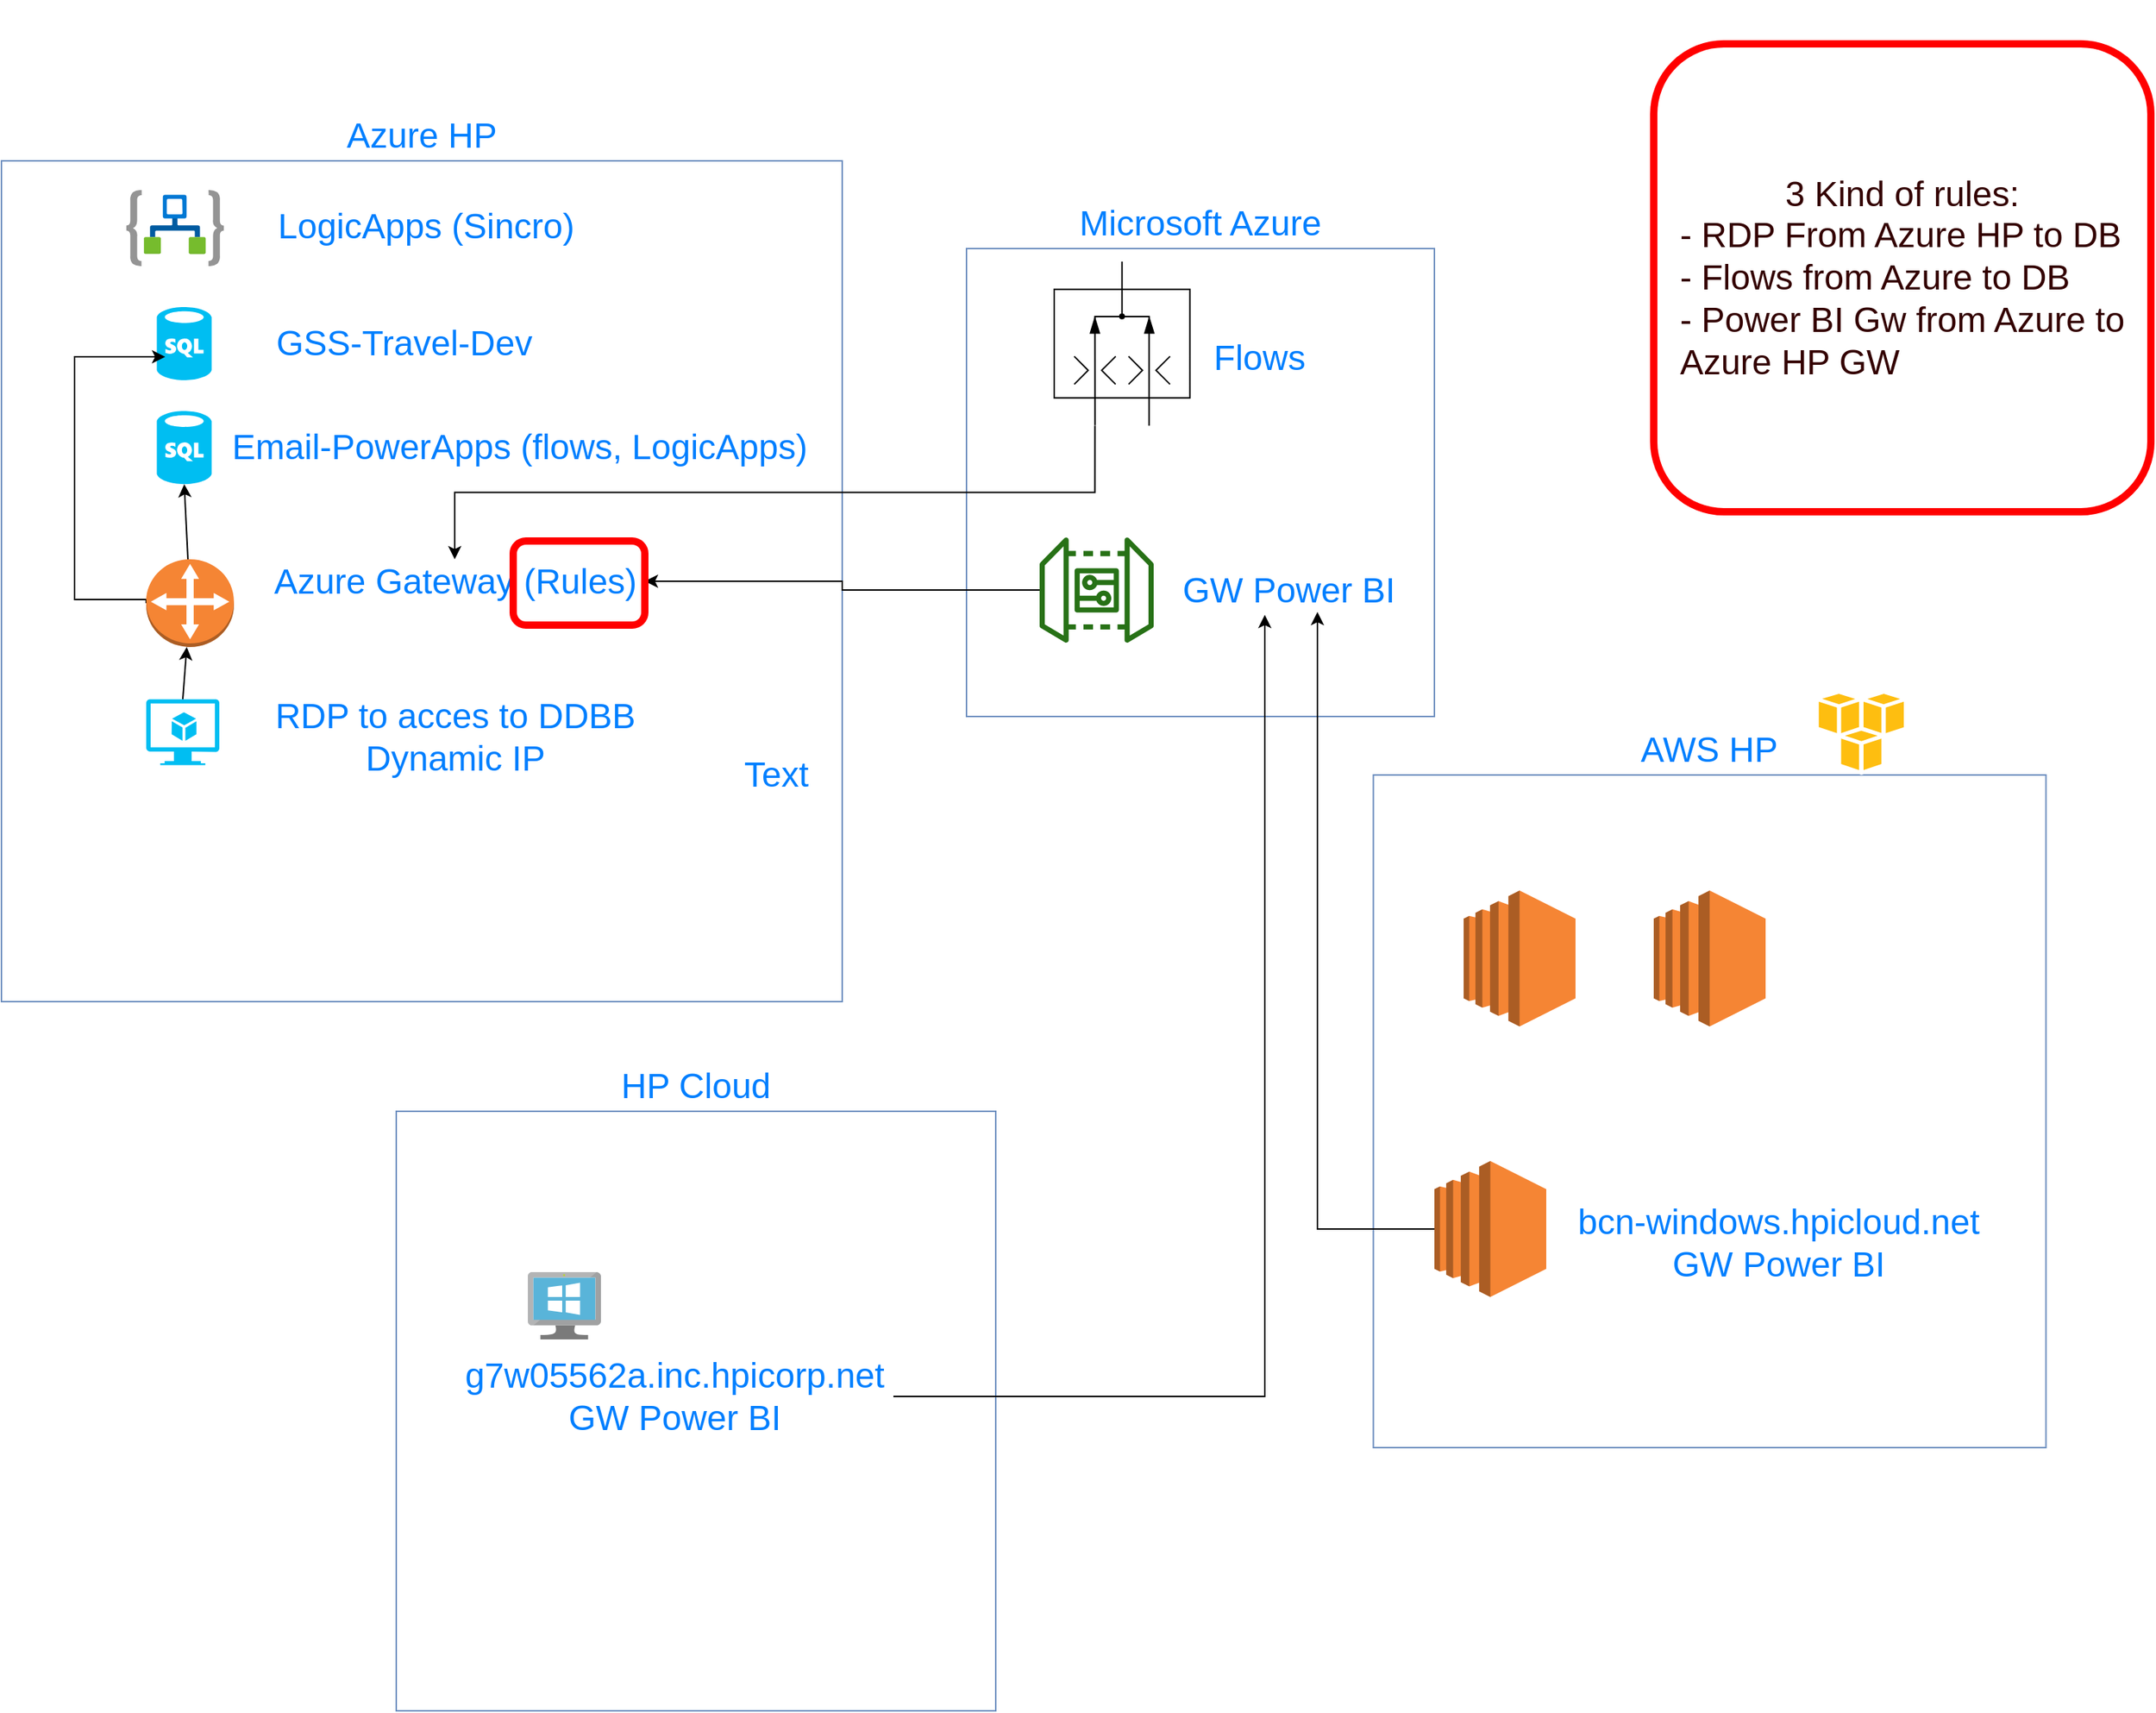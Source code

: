 <mxfile version="14.3.2" type="github">
  <diagram id="rQhccvOxW-MgDgox2bf5" name="Page-1">
    <mxGraphModel dx="2062" dy="1949" grid="1" gridSize="10" guides="1" tooltips="1" connect="1" arrows="1" fold="1" page="1" pageScale="1" pageWidth="1169" pageHeight="827" math="0" shadow="0">
      <root>
        <mxCell id="0" />
        <mxCell id="1" parent="0" />
        <mxCell id="9OuG9oqcYKLen_dDnCQN-1" value="" style="verticalLabelPosition=bottom;html=1;verticalAlign=top;align=center;strokeColor=none;fillColor=#00BEF2;shape=mxgraph.azure.sql_database;" vertex="1" parent="1">
          <mxGeometry x="156.25" y="150" width="37.5" height="50" as="geometry" />
        </mxCell>
        <mxCell id="9OuG9oqcYKLen_dDnCQN-50" style="edgeStyle=none;rounded=0;orthogonalLoop=1;jettySize=auto;html=1;exitX=0.5;exitY=0;exitDx=0;exitDy=0;exitPerimeter=0;fontSize=24;fontColor=#007FFF;" edge="1" parent="1" source="9OuG9oqcYKLen_dDnCQN-2" target="9OuG9oqcYKLen_dDnCQN-34">
          <mxGeometry relative="1" as="geometry" />
        </mxCell>
        <mxCell id="9OuG9oqcYKLen_dDnCQN-51" style="edgeStyle=orthogonalEdgeStyle;rounded=0;orthogonalLoop=1;jettySize=auto;html=1;entryX=0.153;entryY=0.68;entryDx=0;entryDy=0;entryPerimeter=0;fontSize=24;fontColor=#007FFF;exitX=0;exitY=0.5;exitDx=0;exitDy=0;exitPerimeter=0;" edge="1" parent="1" source="9OuG9oqcYKLen_dDnCQN-34" target="9OuG9oqcYKLen_dDnCQN-1">
          <mxGeometry relative="1" as="geometry">
            <Array as="points">
              <mxPoint x="149" y="350" />
              <mxPoint x="100" y="350" />
              <mxPoint x="100" y="184" />
            </Array>
          </mxGeometry>
        </mxCell>
        <mxCell id="9OuG9oqcYKLen_dDnCQN-2" value="" style="verticalLabelPosition=bottom;html=1;verticalAlign=top;align=center;strokeColor=none;fillColor=#00BEF2;shape=mxgraph.azure.virtual_machine_feature;pointerEvents=1;" vertex="1" parent="1">
          <mxGeometry x="149" y="418.3" width="50" height="45" as="geometry" />
        </mxCell>
        <mxCell id="9OuG9oqcYKLen_dDnCQN-3" value="" style="aspect=fixed;html=1;points=[];align=center;image;fontSize=12;image=img/lib/azure2/iot/Logic_Apps.svg;" vertex="1" parent="1">
          <mxGeometry x="135.25" y="70" width="67" height="52" as="geometry" />
        </mxCell>
        <mxCell id="9OuG9oqcYKLen_dDnCQN-4" value="Azure HP" style="whiteSpace=wrap;html=1;aspect=fixed;strokeColor=#6c8ebf;fillColor=none;labelPosition=center;verticalLabelPosition=top;align=center;verticalAlign=bottom;fontColor=#007FFF;fontSize=24;" vertex="1" parent="1">
          <mxGeometry x="50" y="50" width="575" height="575" as="geometry" />
        </mxCell>
        <mxCell id="9OuG9oqcYKLen_dDnCQN-6" value="HP Cloud" style="whiteSpace=wrap;html=1;aspect=fixed;strokeColor=#6c8ebf;fillColor=none;labelPosition=center;verticalLabelPosition=top;align=center;verticalAlign=bottom;fontColor=#007FFF;fontSize=24;" vertex="1" parent="1">
          <mxGeometry x="320" y="700" width="410" height="410" as="geometry" />
        </mxCell>
        <mxCell id="9OuG9oqcYKLen_dDnCQN-7" value="AWS HP" style="whiteSpace=wrap;html=1;aspect=fixed;strokeColor=#6c8ebf;fillColor=none;labelPosition=center;verticalLabelPosition=top;align=center;verticalAlign=bottom;fontColor=#007FFF;fontSize=24;" vertex="1" parent="1">
          <mxGeometry x="988.25" y="470" width="460" height="460" as="geometry" />
        </mxCell>
        <mxCell id="9OuG9oqcYKLen_dDnCQN-9" value="" style="aspect=fixed;html=1;points=[];align=center;image;fontSize=12;image=img/lib/mscae/VirtualMachineWindows.svg;fillColor=none;" vertex="1" parent="1">
          <mxGeometry x="410" y="810" width="50" height="46" as="geometry" />
        </mxCell>
        <mxCell id="9OuG9oqcYKLen_dDnCQN-11" value="" style="outlineConnect=0;dashed=0;verticalLabelPosition=bottom;verticalAlign=top;align=center;html=1;shape=mxgraph.aws3.ec2;fillColor=#F58534;gradientColor=none;fontSize=24;fontColor=#007FFF;" vertex="1" parent="1">
          <mxGeometry x="1180" y="549" width="76.5" height="93" as="geometry" />
        </mxCell>
        <mxCell id="9OuG9oqcYKLen_dDnCQN-12" value="" style="outlineConnect=0;dashed=0;verticalLabelPosition=bottom;verticalAlign=top;align=center;html=1;shape=mxgraph.aws3.ec2;fillColor=#F58534;gradientColor=none;fontSize=24;fontColor=#007FFF;" vertex="1" parent="1">
          <mxGeometry x="1050" y="549" width="76.5" height="93" as="geometry" />
        </mxCell>
        <mxCell id="9OuG9oqcYKLen_dDnCQN-13" value="" style="outlineConnect=0;dashed=0;verticalLabelPosition=bottom;verticalAlign=top;align=center;html=1;shape=mxgraph.aws3.ec2;fillColor=#F58534;gradientColor=none;fontSize=24;fontColor=#007FFF;" vertex="1" parent="1">
          <mxGeometry x="1030" y="734" width="76.5" height="93" as="geometry" />
        </mxCell>
        <mxCell id="9OuG9oqcYKLen_dDnCQN-14" value="Microsoft Azure&lt;br&gt;" style="whiteSpace=wrap;html=1;aspect=fixed;strokeColor=#6c8ebf;fillColor=none;labelPosition=center;verticalLabelPosition=top;align=center;verticalAlign=bottom;fontColor=#007FFF;fontSize=24;" vertex="1" parent="1">
          <mxGeometry x="710" y="110" width="320" height="320" as="geometry" />
        </mxCell>
        <mxCell id="9OuG9oqcYKLen_dDnCQN-43" style="edgeStyle=orthogonalEdgeStyle;rounded=0;orthogonalLoop=1;jettySize=auto;html=1;exitX=0.3;exitY=1;exitDx=0;exitDy=0;exitPerimeter=0;fontSize=24;fontColor=#007FFF;" edge="1" parent="1" source="9OuG9oqcYKLen_dDnCQN-17" target="9OuG9oqcYKLen_dDnCQN-35">
          <mxGeometry relative="1" as="geometry" />
        </mxCell>
        <mxCell id="9OuG9oqcYKLen_dDnCQN-17" value="" style="verticalLabelPosition=bottom;aspect=fixed;html=1;verticalAlign=top;strokeColor=#000000;fillColor=#000000;align=center;outlineConnect=0;shape=mxgraph.fluid_power.x10690;points=[[0.5,0,0],[0.3,1,0],[0.7,1,0]];fontSize=24;fontColor=#007FFF;" vertex="1" parent="1">
          <mxGeometry x="770" y="118.92" width="92.78" height="112.16" as="geometry" />
        </mxCell>
        <mxCell id="9OuG9oqcYKLen_dDnCQN-18" value="" style="shape=image;html=1;verticalAlign=top;verticalLabelPosition=bottom;labelBackgroundColor=#ffffff;imageAspect=0;aspect=fixed;image=https://cdn4.iconfinder.com/data/icons/flat-brand-logo-2/512/hp-128.png;fillColor=none;fontSize=24;fontColor=#007FFF;" vertex="1" parent="1">
          <mxGeometry x="406" y="642" width="58" height="58" as="geometry" />
        </mxCell>
        <mxCell id="9OuG9oqcYKLen_dDnCQN-19" value="" style="dashed=0;outlineConnect=0;html=1;align=center;labelPosition=center;verticalLabelPosition=bottom;verticalAlign=top;shape=mxgraph.weblogos.aws;fillColor=none;fontSize=24;fontColor=#007FFF;" vertex="1" parent="1">
          <mxGeometry x="1290" y="411.6" width="63.6" height="58.4" as="geometry" />
        </mxCell>
        <mxCell id="9OuG9oqcYKLen_dDnCQN-20" value="" style="shape=image;html=1;verticalAlign=top;verticalLabelPosition=bottom;labelBackgroundColor=#ffffff;imageAspect=0;aspect=fixed;image=https://cdn3.iconfinder.com/data/icons/logos-brands-3/24/logo_brand_brands_logos_microsoft_store_windows-128.png;fillColor=none;fontSize=24;fontColor=#007FFF;" vertex="1" parent="1">
          <mxGeometry x="960" y="18" width="78" height="78" as="geometry" />
        </mxCell>
        <mxCell id="9OuG9oqcYKLen_dDnCQN-21" value="" style="shape=image;html=1;verticalAlign=top;verticalLabelPosition=bottom;labelBackgroundColor=#ffffff;imageAspect=0;aspect=fixed;image=https://cdn3.iconfinder.com/data/icons/logos-brands-3/24/logo_brand_brands_logos_microsoft_store_windows-128.png;fillColor=none;fontSize=24;fontColor=#007FFF;" vertex="1" parent="1">
          <mxGeometry x="50" y="-60" width="78" height="78" as="geometry" />
        </mxCell>
        <mxCell id="9OuG9oqcYKLen_dDnCQN-22" value="" style="shape=image;html=1;verticalAlign=top;verticalLabelPosition=bottom;labelBackgroundColor=#ffffff;imageAspect=0;aspect=fixed;image=https://cdn4.iconfinder.com/data/icons/flat-brand-logo-2/512/hp-128.png;fillColor=none;fontSize=24;fontColor=#007FFF;" vertex="1" parent="1">
          <mxGeometry x="146" y="-50" width="58" height="58" as="geometry" />
        </mxCell>
        <mxCell id="9OuG9oqcYKLen_dDnCQN-23" value="" style="shape=image;html=1;verticalAlign=top;verticalLabelPosition=bottom;labelBackgroundColor=#ffffff;imageAspect=0;aspect=fixed;image=https://cdn4.iconfinder.com/data/icons/flat-brand-logo-2/512/hp-128.png;fillColor=none;fontSize=24;fontColor=#007FFF;" vertex="1" parent="1">
          <mxGeometry x="1370" y="411.6" width="58" height="58" as="geometry" />
        </mxCell>
        <mxCell id="9OuG9oqcYKLen_dDnCQN-42" style="edgeStyle=orthogonalEdgeStyle;rounded=0;orthogonalLoop=1;jettySize=auto;html=1;entryX=0.4;entryY=1.067;entryDx=0;entryDy=0;entryPerimeter=0;fontSize=24;fontColor=#007FFF;" edge="1" parent="1" source="9OuG9oqcYKLen_dDnCQN-24" target="9OuG9oqcYKLen_dDnCQN-38">
          <mxGeometry relative="1" as="geometry" />
        </mxCell>
        <mxCell id="9OuG9oqcYKLen_dDnCQN-24" value="g7w05562a.inc.hpicorp.net&lt;br&gt;GW Power BI" style="text;html=1;resizable=0;autosize=1;align=center;verticalAlign=middle;points=[];fillColor=none;strokeColor=none;rounded=0;fontSize=24;fontColor=#007FFF;" vertex="1" parent="1">
          <mxGeometry x="360" y="865" width="300" height="60" as="geometry" />
        </mxCell>
        <mxCell id="9OuG9oqcYKLen_dDnCQN-26" value="RDP to acces to DDBB&lt;br&gt;Dynamic IP" style="text;html=1;resizable=0;autosize=1;align=center;verticalAlign=middle;points=[];fillColor=none;strokeColor=none;rounded=0;fontSize=24;fontColor=#007FFF;" vertex="1" parent="1">
          <mxGeometry x="230" y="414" width="260" height="60" as="geometry" />
        </mxCell>
        <mxCell id="9OuG9oqcYKLen_dDnCQN-29" value="" style="verticalLabelPosition=bottom;html=1;verticalAlign=top;align=center;strokeColor=none;fillColor=#00BEF2;shape=mxgraph.azure.sql_database;" vertex="1" parent="1">
          <mxGeometry x="156.25" y="221.08" width="37.5" height="50" as="geometry" />
        </mxCell>
        <mxCell id="9OuG9oqcYKLen_dDnCQN-30" value="LogicApps (Sincro)" style="text;html=1;resizable=0;autosize=1;align=center;verticalAlign=middle;points=[];fillColor=none;strokeColor=none;rounded=0;fontSize=24;fontColor=#007FFF;" vertex="1" parent="1">
          <mxGeometry x="230" y="80" width="220" height="30" as="geometry" />
        </mxCell>
        <mxCell id="9OuG9oqcYKLen_dDnCQN-31" value="GSS-Travel-Dev" style="text;html=1;resizable=0;autosize=1;align=center;verticalAlign=middle;points=[];fillColor=none;strokeColor=none;rounded=0;fontSize=24;fontColor=#007FFF;" vertex="1" parent="1">
          <mxGeometry x="230" y="160" width="190" height="30" as="geometry" />
        </mxCell>
        <mxCell id="9OuG9oqcYKLen_dDnCQN-32" value="Email-PowerApps (flows, LogicApps)" style="text;html=1;resizable=0;autosize=1;align=center;verticalAlign=middle;points=[];fillColor=none;strokeColor=none;rounded=0;fontSize=24;fontColor=#007FFF;" vertex="1" parent="1">
          <mxGeometry x="199" y="231.08" width="410" height="30" as="geometry" />
        </mxCell>
        <mxCell id="9OuG9oqcYKLen_dDnCQN-41" style="edgeStyle=orthogonalEdgeStyle;rounded=0;orthogonalLoop=1;jettySize=auto;html=1;entryX=0.625;entryY=1;entryDx=0;entryDy=0;entryPerimeter=0;fontSize=24;fontColor=#007FFF;" edge="1" parent="1" source="9OuG9oqcYKLen_dDnCQN-13" target="9OuG9oqcYKLen_dDnCQN-38">
          <mxGeometry relative="1" as="geometry" />
        </mxCell>
        <mxCell id="9OuG9oqcYKLen_dDnCQN-33" value="bcn-windows.hpicloud.net&lt;br&gt;GW Power BI" style="text;html=1;resizable=0;autosize=1;align=center;verticalAlign=middle;points=[];fillColor=none;strokeColor=none;rounded=0;fontSize=24;fontColor=#007FFF;" vertex="1" parent="1">
          <mxGeometry x="1120" y="760" width="290" height="60" as="geometry" />
        </mxCell>
        <mxCell id="9OuG9oqcYKLen_dDnCQN-49" style="edgeStyle=none;rounded=0;orthogonalLoop=1;jettySize=auto;html=1;entryX=0.5;entryY=1;entryDx=0;entryDy=0;entryPerimeter=0;fontSize=24;fontColor=#007FFF;" edge="1" parent="1" source="9OuG9oqcYKLen_dDnCQN-34" target="9OuG9oqcYKLen_dDnCQN-29">
          <mxGeometry relative="1" as="geometry" />
        </mxCell>
        <mxCell id="9OuG9oqcYKLen_dDnCQN-34" value="" style="outlineConnect=0;dashed=0;verticalLabelPosition=bottom;verticalAlign=top;align=center;html=1;shape=mxgraph.aws3.customer_gateway;fillColor=#F58534;gradientColor=none;fontSize=24;fontColor=#007FFF;" vertex="1" parent="1">
          <mxGeometry x="149" y="322.5" width="60" height="60" as="geometry" />
        </mxCell>
        <mxCell id="9OuG9oqcYKLen_dDnCQN-35" value="Azure Gateway (Rules)" style="text;html=1;resizable=0;autosize=1;align=center;verticalAlign=middle;points=[];fillColor=none;strokeColor=none;rounded=0;fontSize=24;fontColor=#007FFF;" vertex="1" parent="1">
          <mxGeometry x="230" y="322.5" width="260" height="30" as="geometry" />
        </mxCell>
        <mxCell id="9OuG9oqcYKLen_dDnCQN-36" value="Flows" style="text;html=1;resizable=0;autosize=1;align=center;verticalAlign=middle;points=[];fillColor=none;strokeColor=none;rounded=0;fontSize=24;fontColor=#007FFF;" vertex="1" parent="1">
          <mxGeometry x="870" y="170" width="80" height="30" as="geometry" />
        </mxCell>
        <mxCell id="9OuG9oqcYKLen_dDnCQN-44" style="edgeStyle=orthogonalEdgeStyle;rounded=0;orthogonalLoop=1;jettySize=auto;html=1;fontSize=24;fontColor=#007FFF;" edge="1" parent="1" source="9OuG9oqcYKLen_dDnCQN-37" target="9OuG9oqcYKLen_dDnCQN-35">
          <mxGeometry relative="1" as="geometry" />
        </mxCell>
        <mxCell id="9OuG9oqcYKLen_dDnCQN-37" value="" style="outlineConnect=0;fontColor=#232F3E;gradientColor=none;fillColor=#277116;strokeColor=none;dashed=0;verticalLabelPosition=bottom;verticalAlign=top;align=center;html=1;fontSize=12;fontStyle=0;aspect=fixed;pointerEvents=1;shape=mxgraph.aws4.iot_device_gateway;" vertex="1" parent="1">
          <mxGeometry x="760" y="304.5" width="78" height="78" as="geometry" />
        </mxCell>
        <mxCell id="9OuG9oqcYKLen_dDnCQN-38" value="GW Power BI" style="text;html=1;resizable=0;autosize=1;align=center;verticalAlign=middle;points=[];fillColor=none;strokeColor=none;rounded=0;fontSize=24;fontColor=#007FFF;" vertex="1" parent="1">
          <mxGeometry x="850" y="328.5" width="160" height="30" as="geometry" />
        </mxCell>
        <mxCell id="9OuG9oqcYKLen_dDnCQN-52" value="Text" style="text;html=1;strokeColor=none;fillColor=none;align=center;verticalAlign=middle;whiteSpace=wrap;rounded=0;fontSize=24;fontColor=#007FFF;" vertex="1" parent="1">
          <mxGeometry x="560" y="460" width="40" height="20" as="geometry" />
        </mxCell>
        <mxCell id="9OuG9oqcYKLen_dDnCQN-54" value="" style="rounded=1;whiteSpace=wrap;html=1;strokeColor=#FF0000;strokeWidth=5;fillColor=none;fontSize=24;fontColor=#FF3333;" vertex="1" parent="1">
          <mxGeometry x="400" y="310" width="90" height="57.5" as="geometry" />
        </mxCell>
        <mxCell id="9OuG9oqcYKLen_dDnCQN-55" value="&lt;font color=&quot;#330000&quot;&gt;3 Kind of rules:&lt;br&gt;&lt;/font&gt;&lt;div style=&quot;text-align: left&quot;&gt;&lt;span&gt;&lt;font color=&quot;#330000&quot;&gt;- RDP From Azure HP to DB&lt;/font&gt;&lt;/span&gt;&lt;/div&gt;&lt;div style=&quot;text-align: left&quot;&gt;&lt;span&gt;&lt;font color=&quot;#330000&quot;&gt;- Flows from Azure to DB&lt;/font&gt;&lt;/span&gt;&lt;/div&gt;&lt;div style=&quot;text-align: left&quot;&gt;&lt;span&gt;&lt;font color=&quot;#330000&quot;&gt;- Power BI Gw from Azure to&lt;/font&gt;&lt;/span&gt;&lt;/div&gt;&lt;div style=&quot;text-align: left&quot;&gt;&lt;span&gt;&lt;font color=&quot;#330000&quot;&gt;Azure HP GW&lt;/font&gt;&lt;/span&gt;&lt;/div&gt;" style="rounded=1;whiteSpace=wrap;html=1;strokeColor=#FF0000;strokeWidth=5;fillColor=none;fontSize=24;fontColor=#FF3333;" vertex="1" parent="1">
          <mxGeometry x="1180" y="-30" width="340" height="320" as="geometry" />
        </mxCell>
      </root>
    </mxGraphModel>
  </diagram>
</mxfile>
